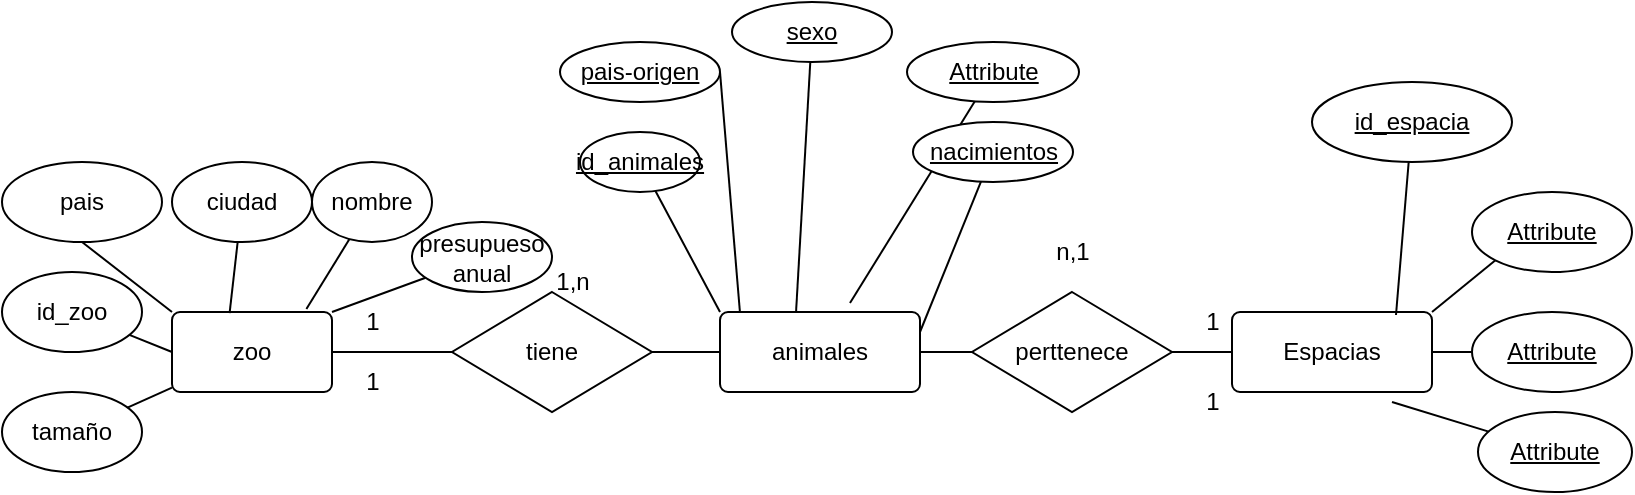 <mxfile version="21.0.4" type="github">
  <diagram name="Página-1" id="oyEDQWYp5wJ-DUbzZ0i5">
    <mxGraphModel dx="953" dy="502" grid="1" gridSize="10" guides="1" tooltips="1" connect="1" arrows="1" fold="1" page="1" pageScale="1" pageWidth="827" pageHeight="1169" math="0" shadow="0">
      <root>
        <mxCell id="0" />
        <mxCell id="1" parent="0" />
        <mxCell id="Buw7csAVwOY3NfJjQJJU-58" style="rounded=0;orthogonalLoop=1;jettySize=auto;html=1;entryX=0;entryY=0.5;entryDx=0;entryDy=0;endArrow=none;endFill=0;" edge="1" parent="1" source="Buw7csAVwOY3NfJjQJJU-39" target="Buw7csAVwOY3NfJjQJJU-54">
          <mxGeometry relative="1" as="geometry" />
        </mxCell>
        <mxCell id="Buw7csAVwOY3NfJjQJJU-39" value="zoo" style="rounded=1;arcSize=10;whiteSpace=wrap;html=1;align=center;" vertex="1" parent="1">
          <mxGeometry x="90" y="585" width="80" height="40" as="geometry" />
        </mxCell>
        <mxCell id="Buw7csAVwOY3NfJjQJJU-40" value="animales" style="rounded=1;arcSize=10;whiteSpace=wrap;html=1;align=center;" vertex="1" parent="1">
          <mxGeometry x="364" y="585" width="100" height="40" as="geometry" />
        </mxCell>
        <mxCell id="Buw7csAVwOY3NfJjQJJU-67" style="rounded=0;orthogonalLoop=1;jettySize=auto;html=1;exitX=1;exitY=0;exitDx=0;exitDy=0;entryX=0;entryY=1;entryDx=0;entryDy=0;endArrow=none;endFill=0;" edge="1" parent="1" source="Buw7csAVwOY3NfJjQJJU-41" target="Buw7csAVwOY3NfJjQJJU-62">
          <mxGeometry relative="1" as="geometry" />
        </mxCell>
        <mxCell id="Buw7csAVwOY3NfJjQJJU-68" style="edgeStyle=orthogonalEdgeStyle;rounded=0;orthogonalLoop=1;jettySize=auto;html=1;entryX=0;entryY=0.5;entryDx=0;entryDy=0;endArrow=none;endFill=0;" edge="1" parent="1" source="Buw7csAVwOY3NfJjQJJU-41" target="Buw7csAVwOY3NfJjQJJU-63">
          <mxGeometry relative="1" as="geometry" />
        </mxCell>
        <mxCell id="Buw7csAVwOY3NfJjQJJU-41" value="Espacias" style="rounded=1;arcSize=10;whiteSpace=wrap;html=1;align=center;" vertex="1" parent="1">
          <mxGeometry x="620" y="585" width="100" height="40" as="geometry" />
        </mxCell>
        <mxCell id="Buw7csAVwOY3NfJjQJJU-53" style="rounded=0;orthogonalLoop=1;jettySize=auto;html=1;endArrow=none;endFill=0;" edge="1" parent="1" source="Buw7csAVwOY3NfJjQJJU-42" target="Buw7csAVwOY3NfJjQJJU-39">
          <mxGeometry relative="1" as="geometry" />
        </mxCell>
        <mxCell id="Buw7csAVwOY3NfJjQJJU-42" value="tamaño" style="ellipse;whiteSpace=wrap;html=1;align=center;" vertex="1" parent="1">
          <mxGeometry x="5" y="625" width="70" height="40" as="geometry" />
        </mxCell>
        <mxCell id="Buw7csAVwOY3NfJjQJJU-52" style="rounded=0;orthogonalLoop=1;jettySize=auto;html=1;entryX=0;entryY=0.5;entryDx=0;entryDy=0;endArrow=none;endFill=0;" edge="1" parent="1" source="Buw7csAVwOY3NfJjQJJU-43" target="Buw7csAVwOY3NfJjQJJU-39">
          <mxGeometry relative="1" as="geometry" />
        </mxCell>
        <mxCell id="Buw7csAVwOY3NfJjQJJU-43" value="id_zoo" style="ellipse;whiteSpace=wrap;html=1;align=center;" vertex="1" parent="1">
          <mxGeometry x="5" y="565" width="70" height="40" as="geometry" />
        </mxCell>
        <mxCell id="Buw7csAVwOY3NfJjQJJU-51" style="rounded=0;orthogonalLoop=1;jettySize=auto;html=1;exitX=0.5;exitY=1;exitDx=0;exitDy=0;entryX=0;entryY=0;entryDx=0;entryDy=0;endArrow=none;endFill=0;" edge="1" parent="1" source="Buw7csAVwOY3NfJjQJJU-44" target="Buw7csAVwOY3NfJjQJJU-39">
          <mxGeometry relative="1" as="geometry" />
        </mxCell>
        <mxCell id="Buw7csAVwOY3NfJjQJJU-44" value="pais" style="ellipse;whiteSpace=wrap;html=1;align=center;" vertex="1" parent="1">
          <mxGeometry x="5" y="510" width="80" height="40" as="geometry" />
        </mxCell>
        <mxCell id="Buw7csAVwOY3NfJjQJJU-50" style="rounded=0;orthogonalLoop=1;jettySize=auto;html=1;entryX=0.36;entryY=0.013;entryDx=0;entryDy=0;entryPerimeter=0;endArrow=none;endFill=0;" edge="1" parent="1" source="Buw7csAVwOY3NfJjQJJU-45" target="Buw7csAVwOY3NfJjQJJU-39">
          <mxGeometry relative="1" as="geometry" />
        </mxCell>
        <mxCell id="Buw7csAVwOY3NfJjQJJU-45" value="ciudad" style="ellipse;whiteSpace=wrap;html=1;align=center;" vertex="1" parent="1">
          <mxGeometry x="90" y="510" width="70" height="40" as="geometry" />
        </mxCell>
        <mxCell id="Buw7csAVwOY3NfJjQJJU-49" style="rounded=0;orthogonalLoop=1;jettySize=auto;html=1;entryX=0.84;entryY=-0.037;entryDx=0;entryDy=0;entryPerimeter=0;endArrow=none;endFill=0;" edge="1" parent="1" source="Buw7csAVwOY3NfJjQJJU-46" target="Buw7csAVwOY3NfJjQJJU-39">
          <mxGeometry relative="1" as="geometry" />
        </mxCell>
        <mxCell id="Buw7csAVwOY3NfJjQJJU-46" value="nombre" style="ellipse;whiteSpace=wrap;html=1;align=center;" vertex="1" parent="1">
          <mxGeometry x="160" y="510" width="60" height="40" as="geometry" />
        </mxCell>
        <mxCell id="Buw7csAVwOY3NfJjQJJU-48" style="rounded=0;orthogonalLoop=1;jettySize=auto;html=1;entryX=1;entryY=0;entryDx=0;entryDy=0;endArrow=none;endFill=0;" edge="1" parent="1" source="Buw7csAVwOY3NfJjQJJU-47" target="Buw7csAVwOY3NfJjQJJU-39">
          <mxGeometry relative="1" as="geometry" />
        </mxCell>
        <mxCell id="Buw7csAVwOY3NfJjQJJU-47" value="presupueso&lt;br&gt;anual" style="ellipse;whiteSpace=wrap;html=1;align=center;" vertex="1" parent="1">
          <mxGeometry x="210" y="540" width="70" height="35" as="geometry" />
        </mxCell>
        <mxCell id="Buw7csAVwOY3NfJjQJJU-57" style="rounded=0;orthogonalLoop=1;jettySize=auto;html=1;entryX=0;entryY=0.5;entryDx=0;entryDy=0;endArrow=none;endFill=0;" edge="1" parent="1" source="Buw7csAVwOY3NfJjQJJU-54" target="Buw7csAVwOY3NfJjQJJU-40">
          <mxGeometry relative="1" as="geometry" />
        </mxCell>
        <mxCell id="Buw7csAVwOY3NfJjQJJU-54" value="tiene" style="shape=rhombus;perimeter=rhombusPerimeter;whiteSpace=wrap;html=1;align=center;" vertex="1" parent="1">
          <mxGeometry x="230" y="575" width="100" height="60" as="geometry" />
        </mxCell>
        <mxCell id="Buw7csAVwOY3NfJjQJJU-56" style="rounded=0;orthogonalLoop=1;jettySize=auto;html=1;entryX=0;entryY=0.5;entryDx=0;entryDy=0;endArrow=none;endFill=0;" edge="1" parent="1" source="Buw7csAVwOY3NfJjQJJU-55" target="Buw7csAVwOY3NfJjQJJU-41">
          <mxGeometry relative="1" as="geometry" />
        </mxCell>
        <mxCell id="Buw7csAVwOY3NfJjQJJU-61" value="" style="edgeStyle=orthogonalEdgeStyle;rounded=0;orthogonalLoop=1;jettySize=auto;html=1;endArrow=none;endFill=0;" edge="1" parent="1" source="Buw7csAVwOY3NfJjQJJU-55" target="Buw7csAVwOY3NfJjQJJU-40">
          <mxGeometry relative="1" as="geometry" />
        </mxCell>
        <mxCell id="Buw7csAVwOY3NfJjQJJU-55" value="perttenece" style="shape=rhombus;perimeter=rhombusPerimeter;whiteSpace=wrap;html=1;align=center;" vertex="1" parent="1">
          <mxGeometry x="490" y="575" width="100" height="60" as="geometry" />
        </mxCell>
        <mxCell id="Buw7csAVwOY3NfJjQJJU-60" style="rounded=0;orthogonalLoop=1;jettySize=auto;html=1;entryX=0.82;entryY=0.038;entryDx=0;entryDy=0;entryPerimeter=0;endArrow=none;endFill=0;" edge="1" parent="1" source="Buw7csAVwOY3NfJjQJJU-59" target="Buw7csAVwOY3NfJjQJJU-41">
          <mxGeometry relative="1" as="geometry" />
        </mxCell>
        <mxCell id="Buw7csAVwOY3NfJjQJJU-59" value="id_espacia" style="ellipse;whiteSpace=wrap;html=1;align=center;fontStyle=4;" vertex="1" parent="1">
          <mxGeometry x="660" y="470" width="100" height="40" as="geometry" />
        </mxCell>
        <mxCell id="Buw7csAVwOY3NfJjQJJU-62" value="Attribute" style="ellipse;whiteSpace=wrap;html=1;align=center;fontStyle=4;" vertex="1" parent="1">
          <mxGeometry x="740" y="525" width="80" height="40" as="geometry" />
        </mxCell>
        <mxCell id="Buw7csAVwOY3NfJjQJJU-63" value="Attribute" style="ellipse;whiteSpace=wrap;html=1;align=center;fontStyle=4;" vertex="1" parent="1">
          <mxGeometry x="740" y="585" width="80" height="40" as="geometry" />
        </mxCell>
        <mxCell id="Buw7csAVwOY3NfJjQJJU-65" style="rounded=0;orthogonalLoop=1;jettySize=auto;html=1;endArrow=none;endFill=0;" edge="1" parent="1" source="Buw7csAVwOY3NfJjQJJU-64">
          <mxGeometry relative="1" as="geometry">
            <mxPoint x="700" y="630" as="targetPoint" />
          </mxGeometry>
        </mxCell>
        <mxCell id="Buw7csAVwOY3NfJjQJJU-64" value="Attribute" style="ellipse;whiteSpace=wrap;html=1;align=center;fontStyle=4;" vertex="1" parent="1">
          <mxGeometry x="743" y="635" width="77" height="40" as="geometry" />
        </mxCell>
        <mxCell id="Buw7csAVwOY3NfJjQJJU-75" style="rounded=0;orthogonalLoop=1;jettySize=auto;html=1;exitX=1;exitY=0.5;exitDx=0;exitDy=0;entryX=0.1;entryY=0.013;entryDx=0;entryDy=0;entryPerimeter=0;endArrow=none;endFill=0;" edge="1" parent="1" source="Buw7csAVwOY3NfJjQJJU-69" target="Buw7csAVwOY3NfJjQJJU-40">
          <mxGeometry relative="1" as="geometry" />
        </mxCell>
        <mxCell id="Buw7csAVwOY3NfJjQJJU-69" value="pais-origen" style="ellipse;whiteSpace=wrap;html=1;align=center;fontStyle=4;" vertex="1" parent="1">
          <mxGeometry x="284" y="450" width="80" height="30" as="geometry" />
        </mxCell>
        <mxCell id="Buw7csAVwOY3NfJjQJJU-76" style="rounded=0;orthogonalLoop=1;jettySize=auto;html=1;entryX=0.38;entryY=0.013;entryDx=0;entryDy=0;entryPerimeter=0;endArrow=none;endFill=0;" edge="1" parent="1" source="Buw7csAVwOY3NfJjQJJU-70" target="Buw7csAVwOY3NfJjQJJU-40">
          <mxGeometry relative="1" as="geometry" />
        </mxCell>
        <mxCell id="Buw7csAVwOY3NfJjQJJU-70" value="sexo" style="ellipse;whiteSpace=wrap;html=1;align=center;fontStyle=4;" vertex="1" parent="1">
          <mxGeometry x="370" y="430" width="80" height="30" as="geometry" />
        </mxCell>
        <mxCell id="Buw7csAVwOY3NfJjQJJU-77" style="rounded=0;orthogonalLoop=1;jettySize=auto;html=1;entryX=0.65;entryY=-0.112;entryDx=0;entryDy=0;entryPerimeter=0;endArrow=none;endFill=0;" edge="1" parent="1" source="Buw7csAVwOY3NfJjQJJU-71" target="Buw7csAVwOY3NfJjQJJU-40">
          <mxGeometry relative="1" as="geometry" />
        </mxCell>
        <mxCell id="Buw7csAVwOY3NfJjQJJU-71" value="Attribute" style="ellipse;whiteSpace=wrap;html=1;align=center;fontStyle=4;" vertex="1" parent="1">
          <mxGeometry x="457.5" y="450" width="86" height="30" as="geometry" />
        </mxCell>
        <mxCell id="Buw7csAVwOY3NfJjQJJU-78" style="rounded=0;orthogonalLoop=1;jettySize=auto;html=1;entryX=1;entryY=0.25;entryDx=0;entryDy=0;endArrow=none;endFill=0;" edge="1" parent="1" source="Buw7csAVwOY3NfJjQJJU-72" target="Buw7csAVwOY3NfJjQJJU-40">
          <mxGeometry relative="1" as="geometry" />
        </mxCell>
        <mxCell id="Buw7csAVwOY3NfJjQJJU-72" value="nacimientos" style="ellipse;whiteSpace=wrap;html=1;align=center;fontStyle=4;" vertex="1" parent="1">
          <mxGeometry x="460.5" y="490" width="80" height="30" as="geometry" />
        </mxCell>
        <mxCell id="Buw7csAVwOY3NfJjQJJU-74" style="rounded=0;orthogonalLoop=1;jettySize=auto;html=1;entryX=0;entryY=0;entryDx=0;entryDy=0;endArrow=none;endFill=0;" edge="1" parent="1" source="Buw7csAVwOY3NfJjQJJU-73" target="Buw7csAVwOY3NfJjQJJU-40">
          <mxGeometry relative="1" as="geometry" />
        </mxCell>
        <mxCell id="Buw7csAVwOY3NfJjQJJU-73" value="id_animales" style="ellipse;whiteSpace=wrap;html=1;align=center;fontStyle=4;" vertex="1" parent="1">
          <mxGeometry x="294" y="495" width="60" height="30" as="geometry" />
        </mxCell>
        <mxCell id="Buw7csAVwOY3NfJjQJJU-79" value="n,1" style="text;html=1;align=center;verticalAlign=middle;resizable=0;points=[];autosize=1;strokeColor=none;fillColor=none;" vertex="1" parent="1">
          <mxGeometry x="520" y="540" width="40" height="30" as="geometry" />
        </mxCell>
        <mxCell id="Buw7csAVwOY3NfJjQJJU-80" value="1" style="text;html=1;align=center;verticalAlign=middle;resizable=0;points=[];autosize=1;strokeColor=none;fillColor=none;" vertex="1" parent="1">
          <mxGeometry x="595" y="575" width="30" height="30" as="geometry" />
        </mxCell>
        <mxCell id="Buw7csAVwOY3NfJjQJJU-83" value="1" style="text;html=1;align=center;verticalAlign=middle;resizable=0;points=[];autosize=1;strokeColor=none;fillColor=none;" vertex="1" parent="1">
          <mxGeometry x="595" y="615" width="30" height="30" as="geometry" />
        </mxCell>
        <mxCell id="Buw7csAVwOY3NfJjQJJU-84" value="1" style="text;html=1;align=center;verticalAlign=middle;resizable=0;points=[];autosize=1;strokeColor=none;fillColor=none;" vertex="1" parent="1">
          <mxGeometry x="175" y="575" width="30" height="30" as="geometry" />
        </mxCell>
        <mxCell id="Buw7csAVwOY3NfJjQJJU-85" value="1" style="text;html=1;align=center;verticalAlign=middle;resizable=0;points=[];autosize=1;strokeColor=none;fillColor=none;" vertex="1" parent="1">
          <mxGeometry x="175" y="605" width="30" height="30" as="geometry" />
        </mxCell>
        <mxCell id="Buw7csAVwOY3NfJjQJJU-86" value="1,n" style="text;html=1;align=center;verticalAlign=middle;resizable=0;points=[];autosize=1;strokeColor=none;fillColor=none;" vertex="1" parent="1">
          <mxGeometry x="270" y="555" width="40" height="30" as="geometry" />
        </mxCell>
      </root>
    </mxGraphModel>
  </diagram>
</mxfile>
